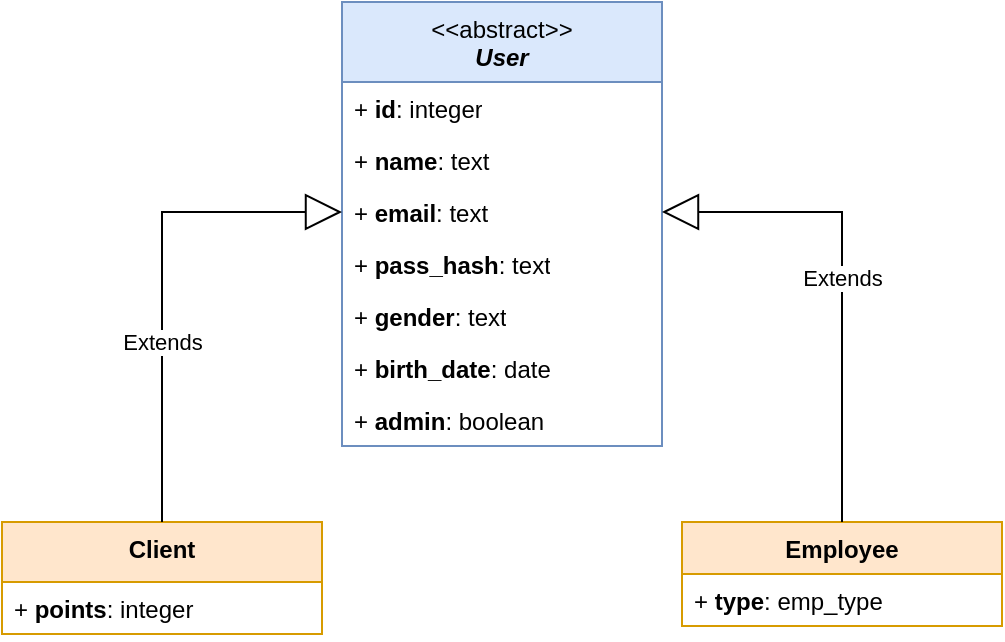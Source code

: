 <mxfile version="24.0.4" type="github">
  <diagram id="C5RBs43oDa-KdzZeNtuy" name="Page-1">
    <mxGraphModel dx="1450" dy="922" grid="1" gridSize="10" guides="1" tooltips="1" connect="1" arrows="1" fold="1" page="0" pageScale="1" pageWidth="827" pageHeight="1169" math="0" shadow="0">
      <root>
        <mxCell id="WIyWlLk6GJQsqaUBKTNV-0" />
        <mxCell id="WIyWlLk6GJQsqaUBKTNV-1" parent="WIyWlLk6GJQsqaUBKTNV-0" />
        <mxCell id="2hOZYnIkmWvUZyr1aICL-4" value="&lt;div&gt;&lt;span style=&quot;font-weight: normal;&quot;&gt;&amp;lt;&amp;lt;abstract&amp;gt;&amp;gt;&lt;/span&gt;&lt;/div&gt;&lt;i&gt;User&lt;/i&gt;" style="swimlane;fontStyle=1;align=center;verticalAlign=top;childLayout=stackLayout;horizontal=1;startSize=40;horizontalStack=0;resizeParent=1;resizeParentMax=0;resizeLast=0;collapsible=1;marginBottom=0;whiteSpace=wrap;html=1;fillColor=#dae8fc;strokeColor=#6c8ebf;" vertex="1" parent="WIyWlLk6GJQsqaUBKTNV-1">
          <mxGeometry x="70" y="-60" width="160" height="222" as="geometry">
            <mxRectangle width="120" height="40" as="alternateBounds" />
          </mxGeometry>
        </mxCell>
        <mxCell id="2hOZYnIkmWvUZyr1aICL-5" value="+ &lt;b&gt;id&lt;/b&gt;: integer" style="text;strokeColor=none;fillColor=none;align=left;verticalAlign=top;spacingLeft=4;spacingRight=4;overflow=hidden;rotatable=0;points=[[0,0.5],[1,0.5]];portConstraint=eastwest;whiteSpace=wrap;html=1;" vertex="1" parent="2hOZYnIkmWvUZyr1aICL-4">
          <mxGeometry y="40" width="160" height="26" as="geometry" />
        </mxCell>
        <mxCell id="2hOZYnIkmWvUZyr1aICL-9" value="+ &lt;b&gt;name&lt;/b&gt;: text" style="text;strokeColor=none;fillColor=none;align=left;verticalAlign=top;spacingLeft=4;spacingRight=4;overflow=hidden;rotatable=0;points=[[0,0.5],[1,0.5]];portConstraint=eastwest;whiteSpace=wrap;html=1;" vertex="1" parent="2hOZYnIkmWvUZyr1aICL-4">
          <mxGeometry y="66" width="160" height="26" as="geometry" />
        </mxCell>
        <mxCell id="2hOZYnIkmWvUZyr1aICL-10" value="+ &lt;b&gt;email&lt;/b&gt;: text" style="text;strokeColor=none;fillColor=none;align=left;verticalAlign=top;spacingLeft=4;spacingRight=4;overflow=hidden;rotatable=0;points=[[0,0.5],[1,0.5]];portConstraint=eastwest;whiteSpace=wrap;html=1;" vertex="1" parent="2hOZYnIkmWvUZyr1aICL-4">
          <mxGeometry y="92" width="160" height="26" as="geometry" />
        </mxCell>
        <mxCell id="2hOZYnIkmWvUZyr1aICL-11" value="+ &lt;b&gt;pass_hash&lt;/b&gt;: text" style="text;strokeColor=none;fillColor=none;align=left;verticalAlign=top;spacingLeft=4;spacingRight=4;overflow=hidden;rotatable=0;points=[[0,0.5],[1,0.5]];portConstraint=eastwest;whiteSpace=wrap;html=1;" vertex="1" parent="2hOZYnIkmWvUZyr1aICL-4">
          <mxGeometry y="118" width="160" height="26" as="geometry" />
        </mxCell>
        <mxCell id="2hOZYnIkmWvUZyr1aICL-12" value="+ &lt;b&gt;gender&lt;/b&gt;: text" style="text;strokeColor=none;fillColor=none;align=left;verticalAlign=top;spacingLeft=4;spacingRight=4;overflow=hidden;rotatable=0;points=[[0,0.5],[1,0.5]];portConstraint=eastwest;whiteSpace=wrap;html=1;" vertex="1" parent="2hOZYnIkmWvUZyr1aICL-4">
          <mxGeometry y="144" width="160" height="26" as="geometry" />
        </mxCell>
        <mxCell id="2hOZYnIkmWvUZyr1aICL-13" value="+ &lt;b&gt;birth_date&lt;/b&gt;: date" style="text;strokeColor=none;fillColor=none;align=left;verticalAlign=top;spacingLeft=4;spacingRight=4;overflow=hidden;rotatable=0;points=[[0,0.5],[1,0.5]];portConstraint=eastwest;whiteSpace=wrap;html=1;" vertex="1" parent="2hOZYnIkmWvUZyr1aICL-4">
          <mxGeometry y="170" width="160" height="26" as="geometry" />
        </mxCell>
        <mxCell id="2hOZYnIkmWvUZyr1aICL-14" value="+ &lt;b&gt;admin&lt;/b&gt;: boolean" style="text;strokeColor=none;fillColor=none;align=left;verticalAlign=top;spacingLeft=4;spacingRight=4;overflow=hidden;rotatable=0;points=[[0,0.5],[1,0.5]];portConstraint=eastwest;whiteSpace=wrap;html=1;" vertex="1" parent="2hOZYnIkmWvUZyr1aICL-4">
          <mxGeometry y="196" width="160" height="26" as="geometry" />
        </mxCell>
        <mxCell id="2hOZYnIkmWvUZyr1aICL-19" value="Client" style="swimlane;fontStyle=1;align=center;verticalAlign=top;childLayout=stackLayout;horizontal=1;startSize=30;horizontalStack=0;resizeParent=1;resizeParentMax=0;resizeLast=0;collapsible=1;marginBottom=0;whiteSpace=wrap;html=1;fillColor=#ffe6cc;strokeColor=#d79b00;" vertex="1" parent="WIyWlLk6GJQsqaUBKTNV-1">
          <mxGeometry x="-100" y="200" width="160" height="56" as="geometry">
            <mxRectangle y="40" width="120" height="30" as="alternateBounds" />
          </mxGeometry>
        </mxCell>
        <mxCell id="2hOZYnIkmWvUZyr1aICL-20" value="+ &lt;b&gt;points&lt;/b&gt;: integer" style="text;strokeColor=none;fillColor=none;align=left;verticalAlign=top;spacingLeft=4;spacingRight=4;overflow=hidden;rotatable=0;points=[[0,0.5],[1,0.5]];portConstraint=eastwest;whiteSpace=wrap;html=1;" vertex="1" parent="2hOZYnIkmWvUZyr1aICL-19">
          <mxGeometry y="30" width="160" height="26" as="geometry" />
        </mxCell>
        <mxCell id="2hOZYnIkmWvUZyr1aICL-27" value="Employee" style="swimlane;fontStyle=1;align=center;verticalAlign=top;childLayout=stackLayout;horizontal=1;startSize=26;horizontalStack=0;resizeParent=1;resizeParentMax=0;resizeLast=0;collapsible=1;marginBottom=0;whiteSpace=wrap;html=1;fillColor=#ffe6cc;strokeColor=#d79b00;" vertex="1" parent="WIyWlLk6GJQsqaUBKTNV-1">
          <mxGeometry x="240" y="200" width="160" height="52" as="geometry" />
        </mxCell>
        <mxCell id="2hOZYnIkmWvUZyr1aICL-28" value="+ &lt;b&gt;type&lt;/b&gt;: emp_type" style="text;strokeColor=none;fillColor=none;align=left;verticalAlign=top;spacingLeft=4;spacingRight=4;overflow=hidden;rotatable=0;points=[[0,0.5],[1,0.5]];portConstraint=eastwest;whiteSpace=wrap;html=1;" vertex="1" parent="2hOZYnIkmWvUZyr1aICL-27">
          <mxGeometry y="26" width="160" height="26" as="geometry" />
        </mxCell>
        <mxCell id="2hOZYnIkmWvUZyr1aICL-31" value="Extends" style="endArrow=block;endSize=16;endFill=0;html=1;rounded=0;exitX=0.5;exitY=0;exitDx=0;exitDy=0;entryX=0;entryY=0.5;entryDx=0;entryDy=0;" edge="1" parent="WIyWlLk6GJQsqaUBKTNV-1" source="2hOZYnIkmWvUZyr1aICL-19" target="2hOZYnIkmWvUZyr1aICL-10">
          <mxGeometry x="-0.265" width="160" relative="1" as="geometry">
            <mxPoint x="240" y="150" as="sourcePoint" />
            <mxPoint x="400" y="150" as="targetPoint" />
            <Array as="points">
              <mxPoint x="-20" y="45" />
            </Array>
            <mxPoint as="offset" />
          </mxGeometry>
        </mxCell>
        <mxCell id="2hOZYnIkmWvUZyr1aICL-32" value="Extends" style="endArrow=block;endSize=16;endFill=0;html=1;rounded=0;exitX=0.5;exitY=0;exitDx=0;exitDy=0;entryX=1;entryY=0.5;entryDx=0;entryDy=0;" edge="1" parent="WIyWlLk6GJQsqaUBKTNV-1" source="2hOZYnIkmWvUZyr1aICL-27" target="2hOZYnIkmWvUZyr1aICL-10">
          <mxGeometry width="160" relative="1" as="geometry">
            <mxPoint x="240" y="150" as="sourcePoint" />
            <mxPoint x="400" y="150" as="targetPoint" />
            <Array as="points">
              <mxPoint x="320" y="45" />
            </Array>
          </mxGeometry>
        </mxCell>
      </root>
    </mxGraphModel>
  </diagram>
</mxfile>
